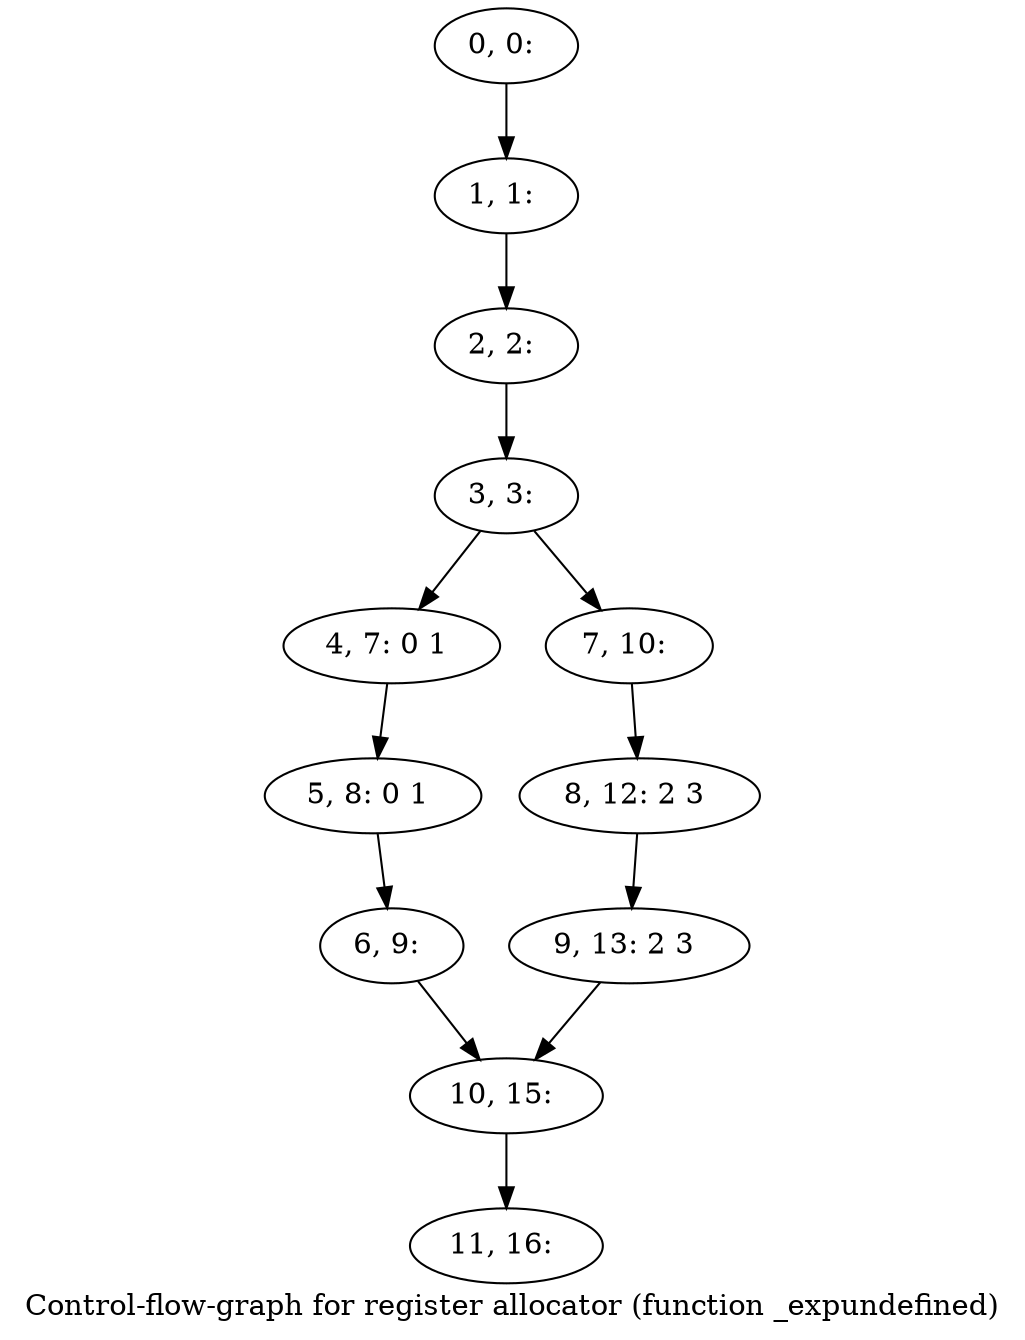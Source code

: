 digraph G {
graph [label="Control-flow-graph for register allocator (function _expundefined)"]
0[label="0, 0: "];
1[label="1, 1: "];
2[label="2, 2: "];
3[label="3, 3: "];
4[label="4, 7: 0 1 "];
5[label="5, 8: 0 1 "];
6[label="6, 9: "];
7[label="7, 10: "];
8[label="8, 12: 2 3 "];
9[label="9, 13: 2 3 "];
10[label="10, 15: "];
11[label="11, 16: "];
0->1 ;
1->2 ;
2->3 ;
3->4 ;
3->7 ;
4->5 ;
5->6 ;
6->10 ;
7->8 ;
8->9 ;
9->10 ;
10->11 ;
}
